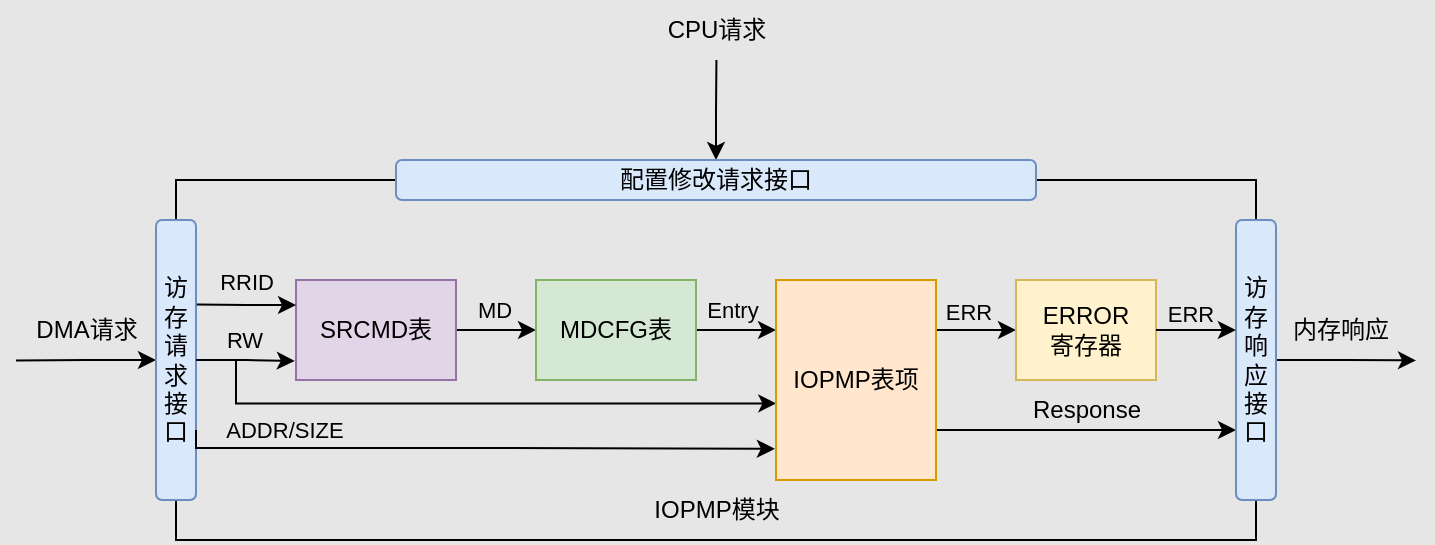 <mxfile version="26.2.14">
  <diagram name="第 1 页" id="RL3nofl_QCPZk8gX81ba">
    <mxGraphModel dx="1008" dy="566" grid="1" gridSize="10" guides="1" tooltips="1" connect="1" arrows="0" fold="1" page="1" pageScale="1" pageWidth="827" pageHeight="1169" background="#E6E6E6" math="0" shadow="0">
      <root>
        <mxCell id="0" />
        <mxCell id="1" parent="0" />
        <mxCell id="ANXFOkR4bfA_fHR660WL-10" style="edgeStyle=orthogonalEdgeStyle;rounded=0;orthogonalLoop=1;jettySize=auto;html=1;entryX=0;entryY=0.5;entryDx=0;entryDy=0;exitX=0.5;exitY=0;exitDx=0;exitDy=0;endArrow=none;startFill=0;" edge="1" parent="1" source="ANXFOkR4bfA_fHR660WL-1" target="ANXFOkR4bfA_fHR660WL-2">
          <mxGeometry relative="1" as="geometry" />
        </mxCell>
        <mxCell id="ANXFOkR4bfA_fHR660WL-22" style="edgeStyle=orthogonalEdgeStyle;rounded=0;orthogonalLoop=1;jettySize=auto;html=1;entryX=0.5;entryY=1;entryDx=0;entryDy=0;endArrow=none;startFill=0;" edge="1" parent="1" source="ANXFOkR4bfA_fHR660WL-1" target="ANXFOkR4bfA_fHR660WL-18">
          <mxGeometry relative="1" as="geometry">
            <Array as="points">
              <mxPoint x="210" y="420" />
              <mxPoint x="750" y="420" />
            </Array>
          </mxGeometry>
        </mxCell>
        <mxCell id="ANXFOkR4bfA_fHR660WL-34" style="edgeStyle=orthogonalEdgeStyle;rounded=0;orthogonalLoop=1;jettySize=auto;html=1;exitX=0;exitY=0.5;exitDx=0;exitDy=0;startArrow=classic;startFill=1;endArrow=none;" edge="1" parent="1" source="ANXFOkR4bfA_fHR660WL-1">
          <mxGeometry relative="1" as="geometry">
            <mxPoint x="130" y="330.222" as="targetPoint" />
          </mxGeometry>
        </mxCell>
        <mxCell id="ANXFOkR4bfA_fHR660WL-1" value="访存请求接口" style="rounded=1;whiteSpace=wrap;html=1;fillColor=#dae8fc;strokeColor=#6c8ebf;" vertex="1" parent="1">
          <mxGeometry x="200" y="260" width="20" height="140" as="geometry" />
        </mxCell>
        <mxCell id="ANXFOkR4bfA_fHR660WL-23" style="edgeStyle=orthogonalEdgeStyle;rounded=0;orthogonalLoop=1;jettySize=auto;html=1;entryX=0.5;entryY=0;entryDx=0;entryDy=0;endArrow=none;startFill=0;" edge="1" parent="1" source="ANXFOkR4bfA_fHR660WL-2" target="ANXFOkR4bfA_fHR660WL-18">
          <mxGeometry relative="1" as="geometry" />
        </mxCell>
        <mxCell id="ANXFOkR4bfA_fHR660WL-39" style="edgeStyle=orthogonalEdgeStyle;rounded=0;orthogonalLoop=1;jettySize=auto;html=1;exitX=0.5;exitY=0;exitDx=0;exitDy=0;startArrow=classic;startFill=1;endArrow=none;" edge="1" parent="1" source="ANXFOkR4bfA_fHR660WL-2">
          <mxGeometry relative="1" as="geometry">
            <mxPoint x="480.222" y="180" as="targetPoint" />
          </mxGeometry>
        </mxCell>
        <mxCell id="ANXFOkR4bfA_fHR660WL-2" value="配置修改请求接口" style="rounded=1;whiteSpace=wrap;html=1;fillColor=#dae8fc;strokeColor=#6c8ebf;" vertex="1" parent="1">
          <mxGeometry x="320" y="230" width="320" height="20" as="geometry" />
        </mxCell>
        <mxCell id="ANXFOkR4bfA_fHR660WL-6" style="edgeStyle=orthogonalEdgeStyle;rounded=0;orthogonalLoop=1;jettySize=auto;html=1;entryX=0;entryY=0.5;entryDx=0;entryDy=0;" edge="1" parent="1" source="ANXFOkR4bfA_fHR660WL-3" target="ANXFOkR4bfA_fHR660WL-4">
          <mxGeometry relative="1" as="geometry" />
        </mxCell>
        <mxCell id="ANXFOkR4bfA_fHR660WL-7" value="MD" style="edgeLabel;html=1;align=center;verticalAlign=middle;resizable=0;points=[];labelBackgroundColor=none;" vertex="1" connectable="0" parent="ANXFOkR4bfA_fHR660WL-6">
          <mxGeometry x="-0.049" y="-1" relative="1" as="geometry">
            <mxPoint y="-11" as="offset" />
          </mxGeometry>
        </mxCell>
        <mxCell id="ANXFOkR4bfA_fHR660WL-3" value="SRCMD表" style="rounded=0;whiteSpace=wrap;html=1;fillColor=#e1d5e7;strokeColor=#9673a6;" vertex="1" parent="1">
          <mxGeometry x="270" y="290" width="80" height="50" as="geometry" />
        </mxCell>
        <mxCell id="ANXFOkR4bfA_fHR660WL-8" style="edgeStyle=orthogonalEdgeStyle;rounded=0;orthogonalLoop=1;jettySize=auto;html=1;entryX=0;entryY=0.25;entryDx=0;entryDy=0;" edge="1" parent="1" source="ANXFOkR4bfA_fHR660WL-4" target="ANXFOkR4bfA_fHR660WL-5">
          <mxGeometry relative="1" as="geometry" />
        </mxCell>
        <mxCell id="ANXFOkR4bfA_fHR660WL-9" value="Entry" style="edgeLabel;html=1;align=center;verticalAlign=middle;resizable=0;points=[];labelBackgroundColor=none;" vertex="1" connectable="0" parent="ANXFOkR4bfA_fHR660WL-8">
          <mxGeometry x="-0.108" relative="1" as="geometry">
            <mxPoint y="-10" as="offset" />
          </mxGeometry>
        </mxCell>
        <mxCell id="ANXFOkR4bfA_fHR660WL-4" value="MDCFG表" style="rounded=0;whiteSpace=wrap;html=1;fillColor=#d5e8d4;strokeColor=#82b366;" vertex="1" parent="1">
          <mxGeometry x="390" y="290" width="80" height="50" as="geometry" />
        </mxCell>
        <mxCell id="ANXFOkR4bfA_fHR660WL-15" style="edgeStyle=orthogonalEdgeStyle;rounded=0;orthogonalLoop=1;jettySize=auto;html=1;exitX=0.002;exitY=0.617;exitDx=0;exitDy=0;startArrow=classic;startFill=1;endArrow=none;exitPerimeter=0;" edge="1" parent="1" source="ANXFOkR4bfA_fHR660WL-5">
          <mxGeometry relative="1" as="geometry">
            <mxPoint x="240" y="330" as="targetPoint" />
            <Array as="points">
              <mxPoint x="240" y="352" />
            </Array>
          </mxGeometry>
        </mxCell>
        <mxCell id="ANXFOkR4bfA_fHR660WL-20" style="edgeStyle=orthogonalEdgeStyle;rounded=0;orthogonalLoop=1;jettySize=auto;html=1;exitX=1;exitY=0.75;exitDx=0;exitDy=0;entryX=0;entryY=0.75;entryDx=0;entryDy=0;" edge="1" parent="1" source="ANXFOkR4bfA_fHR660WL-5" target="ANXFOkR4bfA_fHR660WL-18">
          <mxGeometry relative="1" as="geometry" />
        </mxCell>
        <mxCell id="ANXFOkR4bfA_fHR660WL-26" style="edgeStyle=orthogonalEdgeStyle;rounded=0;orthogonalLoop=1;jettySize=auto;html=1;exitX=1;exitY=0.25;exitDx=0;exitDy=0;entryX=0;entryY=0.5;entryDx=0;entryDy=0;" edge="1" parent="1" source="ANXFOkR4bfA_fHR660WL-5" target="ANXFOkR4bfA_fHR660WL-25">
          <mxGeometry relative="1" as="geometry" />
        </mxCell>
        <mxCell id="ANXFOkR4bfA_fHR660WL-29" value="ERR" style="edgeLabel;html=1;align=center;verticalAlign=middle;resizable=0;points=[];labelBackgroundColor=none;" vertex="1" connectable="0" parent="ANXFOkR4bfA_fHR660WL-26">
          <mxGeometry x="0.1" y="1" relative="1" as="geometry">
            <mxPoint x="-6" y="-8" as="offset" />
          </mxGeometry>
        </mxCell>
        <mxCell id="ANXFOkR4bfA_fHR660WL-5" value="IOPMP表项" style="rounded=0;whiteSpace=wrap;html=1;fillColor=#ffe6cc;strokeColor=#d79b00;" vertex="1" parent="1">
          <mxGeometry x="510" y="290" width="80" height="100" as="geometry" />
        </mxCell>
        <mxCell id="ANXFOkR4bfA_fHR660WL-11" style="edgeStyle=orthogonalEdgeStyle;rounded=0;orthogonalLoop=1;jettySize=auto;html=1;exitX=0;exitY=0.25;exitDx=0;exitDy=0;entryX=1.02;entryY=0.302;entryDx=0;entryDy=0;entryPerimeter=0;startArrow=classic;startFill=1;endArrow=none;" edge="1" parent="1" source="ANXFOkR4bfA_fHR660WL-3" target="ANXFOkR4bfA_fHR660WL-1">
          <mxGeometry relative="1" as="geometry" />
        </mxCell>
        <mxCell id="ANXFOkR4bfA_fHR660WL-12" value="RRID" style="edgeLabel;html=1;align=center;verticalAlign=middle;resizable=0;points=[];labelBackgroundColor=none;" vertex="1" connectable="0" parent="ANXFOkR4bfA_fHR660WL-11">
          <mxGeometry x="0.011" relative="1" as="geometry">
            <mxPoint y="-12" as="offset" />
          </mxGeometry>
        </mxCell>
        <mxCell id="ANXFOkR4bfA_fHR660WL-13" style="edgeStyle=orthogonalEdgeStyle;rounded=0;orthogonalLoop=1;jettySize=auto;html=1;entryX=-0.007;entryY=0.81;entryDx=0;entryDy=0;entryPerimeter=0;" edge="1" parent="1" source="ANXFOkR4bfA_fHR660WL-1" target="ANXFOkR4bfA_fHR660WL-3">
          <mxGeometry relative="1" as="geometry" />
        </mxCell>
        <mxCell id="ANXFOkR4bfA_fHR660WL-14" value="RW" style="edgeLabel;html=1;align=center;verticalAlign=middle;resizable=0;points=[];labelBackgroundColor=none;" vertex="1" connectable="0" parent="ANXFOkR4bfA_fHR660WL-13">
          <mxGeometry x="-0.042" y="1" relative="1" as="geometry">
            <mxPoint y="-9" as="offset" />
          </mxGeometry>
        </mxCell>
        <mxCell id="ANXFOkR4bfA_fHR660WL-16" style="edgeStyle=orthogonalEdgeStyle;rounded=0;orthogonalLoop=1;jettySize=auto;html=1;exitX=1;exitY=0.75;exitDx=0;exitDy=0;entryX=-0.007;entryY=0.844;entryDx=0;entryDy=0;entryPerimeter=0;" edge="1" parent="1" source="ANXFOkR4bfA_fHR660WL-1" target="ANXFOkR4bfA_fHR660WL-5">
          <mxGeometry relative="1" as="geometry">
            <Array as="points">
              <mxPoint x="220" y="374" />
              <mxPoint x="365" y="374" />
            </Array>
          </mxGeometry>
        </mxCell>
        <mxCell id="ANXFOkR4bfA_fHR660WL-17" value="ADDR/SIZE" style="edgeLabel;html=1;align=center;verticalAlign=middle;resizable=0;points=[];labelBackgroundColor=none;" vertex="1" connectable="0" parent="ANXFOkR4bfA_fHR660WL-16">
          <mxGeometry x="-0.606" relative="1" as="geometry">
            <mxPoint x="-6" y="-9" as="offset" />
          </mxGeometry>
        </mxCell>
        <mxCell id="ANXFOkR4bfA_fHR660WL-37" style="edgeStyle=orthogonalEdgeStyle;rounded=0;orthogonalLoop=1;jettySize=auto;html=1;exitX=1;exitY=0.5;exitDx=0;exitDy=0;" edge="1" parent="1" source="ANXFOkR4bfA_fHR660WL-18">
          <mxGeometry relative="1" as="geometry">
            <mxPoint x="830" y="330.222" as="targetPoint" />
          </mxGeometry>
        </mxCell>
        <mxCell id="ANXFOkR4bfA_fHR660WL-18" value="访存响应接口" style="rounded=1;whiteSpace=wrap;html=1;fillColor=#dae8fc;strokeColor=#6c8ebf;" vertex="1" parent="1">
          <mxGeometry x="740" y="260" width="20" height="140" as="geometry" />
        </mxCell>
        <mxCell id="ANXFOkR4bfA_fHR660WL-25" value="ERROR&lt;div&gt;寄存器&lt;/div&gt;" style="rounded=0;whiteSpace=wrap;html=1;fillColor=#fff2cc;strokeColor=#d6b656;" vertex="1" parent="1">
          <mxGeometry x="630" y="290" width="70" height="50" as="geometry" />
        </mxCell>
        <mxCell id="ANXFOkR4bfA_fHR660WL-28" style="edgeStyle=orthogonalEdgeStyle;rounded=0;orthogonalLoop=1;jettySize=auto;html=1;entryX=-0.003;entryY=0.393;entryDx=0;entryDy=0;entryPerimeter=0;" edge="1" parent="1" source="ANXFOkR4bfA_fHR660WL-25" target="ANXFOkR4bfA_fHR660WL-18">
          <mxGeometry relative="1" as="geometry" />
        </mxCell>
        <mxCell id="ANXFOkR4bfA_fHR660WL-30" value="ERR" style="edgeLabel;html=1;align=center;verticalAlign=middle;resizable=0;points=[];labelBackgroundColor=none;" vertex="1" connectable="0" parent="ANXFOkR4bfA_fHR660WL-28">
          <mxGeometry x="-0.072" y="1" relative="1" as="geometry">
            <mxPoint x="-2" y="-7" as="offset" />
          </mxGeometry>
        </mxCell>
        <mxCell id="ANXFOkR4bfA_fHR660WL-32" value="Response" style="text;html=1;align=center;verticalAlign=middle;resizable=0;points=[];autosize=1;strokeColor=none;fillColor=none;" vertex="1" parent="1">
          <mxGeometry x="625" y="340" width="80" height="30" as="geometry" />
        </mxCell>
        <mxCell id="ANXFOkR4bfA_fHR660WL-33" value="IOPMP模块" style="text;html=1;align=center;verticalAlign=middle;resizable=0;points=[];autosize=1;strokeColor=none;fillColor=none;" vertex="1" parent="1">
          <mxGeometry x="435" y="390" width="90" height="30" as="geometry" />
        </mxCell>
        <mxCell id="ANXFOkR4bfA_fHR660WL-36" value="DMA请求" style="text;html=1;align=center;verticalAlign=middle;resizable=0;points=[];autosize=1;strokeColor=none;fillColor=none;" vertex="1" parent="1">
          <mxGeometry x="130" y="300" width="70" height="30" as="geometry" />
        </mxCell>
        <mxCell id="ANXFOkR4bfA_fHR660WL-38" value="内存响应" style="text;html=1;align=center;verticalAlign=middle;resizable=0;points=[];autosize=1;strokeColor=none;fillColor=none;" vertex="1" parent="1">
          <mxGeometry x="757" y="300" width="70" height="30" as="geometry" />
        </mxCell>
        <mxCell id="ANXFOkR4bfA_fHR660WL-40" value="CPU请求" style="text;html=1;align=center;verticalAlign=middle;resizable=0;points=[];autosize=1;strokeColor=none;fillColor=none;" vertex="1" parent="1">
          <mxGeometry x="445" y="150" width="70" height="30" as="geometry" />
        </mxCell>
      </root>
    </mxGraphModel>
  </diagram>
</mxfile>

